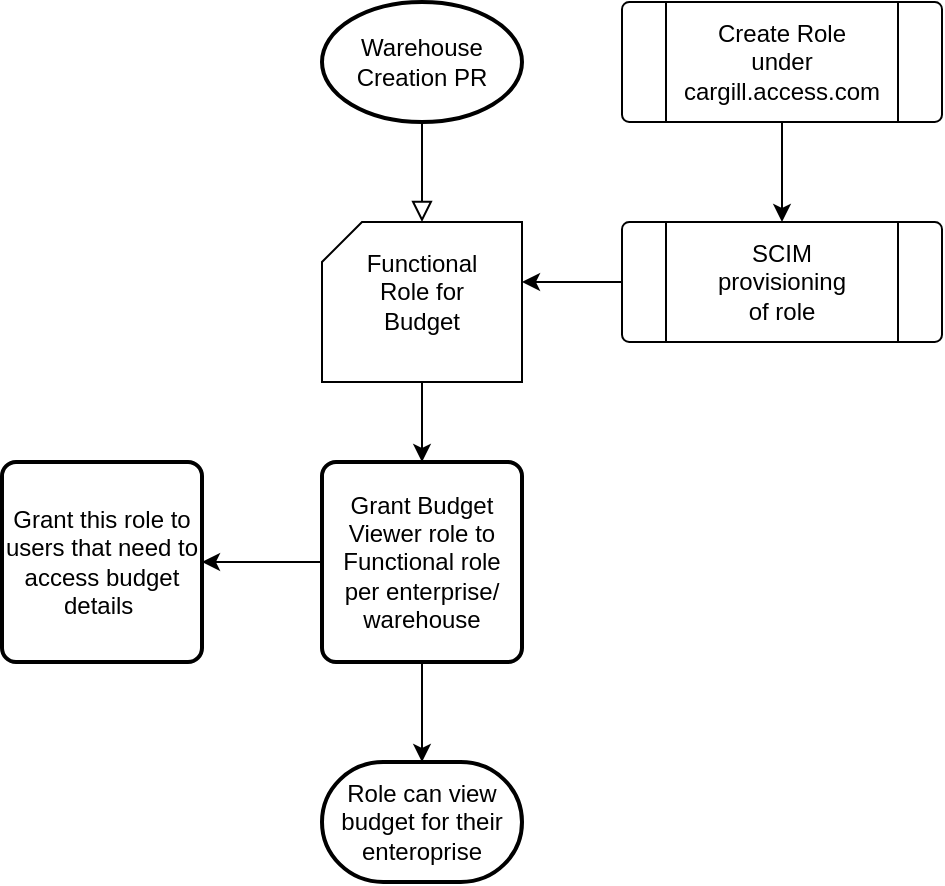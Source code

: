 <mxfile version="24.6.4" type="github">
  <diagram id="C5RBs43oDa-KdzZeNtuy" name="Page-1">
    <mxGraphModel dx="1026" dy="459" grid="1" gridSize="10" guides="1" tooltips="1" connect="1" arrows="1" fold="1" page="1" pageScale="1" pageWidth="827" pageHeight="1169" math="0" shadow="0">
      <root>
        <mxCell id="WIyWlLk6GJQsqaUBKTNV-0" />
        <mxCell id="WIyWlLk6GJQsqaUBKTNV-1" parent="WIyWlLk6GJQsqaUBKTNV-0" />
        <mxCell id="WIyWlLk6GJQsqaUBKTNV-2" value="" style="rounded=0;html=1;jettySize=auto;orthogonalLoop=1;fontSize=11;endArrow=block;endFill=0;endSize=8;strokeWidth=1;shadow=0;labelBackgroundColor=none;edgeStyle=orthogonalEdgeStyle;" parent="WIyWlLk6GJQsqaUBKTNV-1" edge="1">
          <mxGeometry relative="1" as="geometry">
            <mxPoint x="220" y="110" as="sourcePoint" />
            <mxPoint x="220" y="170" as="targetPoint" />
          </mxGeometry>
        </mxCell>
        <mxCell id="89cPKrKdka1kb6DmhnYi-0" value="Warehouse Creation PR" style="strokeWidth=2;html=1;shape=mxgraph.flowchart.start_1;whiteSpace=wrap;" vertex="1" parent="WIyWlLk6GJQsqaUBKTNV-1">
          <mxGeometry x="170" y="60" width="100" height="60" as="geometry" />
        </mxCell>
        <mxCell id="89cPKrKdka1kb6DmhnYi-5" value="" style="edgeStyle=orthogonalEdgeStyle;rounded=0;orthogonalLoop=1;jettySize=auto;html=1;" edge="1" parent="WIyWlLk6GJQsqaUBKTNV-1" source="89cPKrKdka1kb6DmhnYi-1" target="89cPKrKdka1kb6DmhnYi-2">
          <mxGeometry relative="1" as="geometry" />
        </mxCell>
        <mxCell id="89cPKrKdka1kb6DmhnYi-1" value="" style="verticalLabelPosition=bottom;verticalAlign=top;html=1;shape=process;whiteSpace=wrap;rounded=1;size=0.14;arcSize=6;" vertex="1" parent="WIyWlLk6GJQsqaUBKTNV-1">
          <mxGeometry x="320" y="60" width="160" height="60" as="geometry" />
        </mxCell>
        <mxCell id="89cPKrKdka1kb6DmhnYi-4" value="" style="edgeStyle=orthogonalEdgeStyle;rounded=0;orthogonalLoop=1;jettySize=auto;html=1;" edge="1" parent="WIyWlLk6GJQsqaUBKTNV-1" source="89cPKrKdka1kb6DmhnYi-2" target="89cPKrKdka1kb6DmhnYi-3">
          <mxGeometry relative="1" as="geometry">
            <Array as="points">
              <mxPoint x="290" y="200" />
              <mxPoint x="290" y="200" />
            </Array>
          </mxGeometry>
        </mxCell>
        <mxCell id="89cPKrKdka1kb6DmhnYi-2" value="" style="verticalLabelPosition=bottom;verticalAlign=top;html=1;shape=process;whiteSpace=wrap;rounded=1;size=0.14;arcSize=6;" vertex="1" parent="WIyWlLk6GJQsqaUBKTNV-1">
          <mxGeometry x="320" y="170" width="160" height="60" as="geometry" />
        </mxCell>
        <mxCell id="89cPKrKdka1kb6DmhnYi-13" value="" style="edgeStyle=orthogonalEdgeStyle;rounded=0;orthogonalLoop=1;jettySize=auto;html=1;" edge="1" parent="WIyWlLk6GJQsqaUBKTNV-1" source="89cPKrKdka1kb6DmhnYi-3" target="89cPKrKdka1kb6DmhnYi-7">
          <mxGeometry relative="1" as="geometry" />
        </mxCell>
        <mxCell id="89cPKrKdka1kb6DmhnYi-3" value="" style="verticalLabelPosition=bottom;verticalAlign=top;html=1;shape=card;whiteSpace=wrap;size=20;arcSize=12;" vertex="1" parent="WIyWlLk6GJQsqaUBKTNV-1">
          <mxGeometry x="170" y="170" width="100" height="80" as="geometry" />
        </mxCell>
        <mxCell id="89cPKrKdka1kb6DmhnYi-17" value="" style="edgeStyle=orthogonalEdgeStyle;rounded=0;orthogonalLoop=1;jettySize=auto;html=1;" edge="1" parent="WIyWlLk6GJQsqaUBKTNV-1" source="89cPKrKdka1kb6DmhnYi-7" target="89cPKrKdka1kb6DmhnYi-16">
          <mxGeometry relative="1" as="geometry" />
        </mxCell>
        <mxCell id="89cPKrKdka1kb6DmhnYi-19" value="" style="edgeStyle=orthogonalEdgeStyle;rounded=0;orthogonalLoop=1;jettySize=auto;html=1;" edge="1" parent="WIyWlLk6GJQsqaUBKTNV-1" source="89cPKrKdka1kb6DmhnYi-7" target="89cPKrKdka1kb6DmhnYi-18">
          <mxGeometry relative="1" as="geometry" />
        </mxCell>
        <mxCell id="89cPKrKdka1kb6DmhnYi-7" value="Grant Budget Viewer role to Functional role per enterprise/&lt;div&gt;warehouse&lt;/div&gt;" style="rounded=1;whiteSpace=wrap;html=1;absoluteArcSize=1;arcSize=14;strokeWidth=2;" vertex="1" parent="WIyWlLk6GJQsqaUBKTNV-1">
          <mxGeometry x="170" y="290" width="100" height="100" as="geometry" />
        </mxCell>
        <mxCell id="89cPKrKdka1kb6DmhnYi-8" value="Create Role under cargill.access.com" style="text;strokeColor=none;align=center;fillColor=none;html=1;verticalAlign=middle;whiteSpace=wrap;rounded=0;" vertex="1" parent="WIyWlLk6GJQsqaUBKTNV-1">
          <mxGeometry x="370" y="75" width="60" height="30" as="geometry" />
        </mxCell>
        <mxCell id="89cPKrKdka1kb6DmhnYi-11" value="SCIM provisioning of role" style="text;strokeColor=none;align=center;fillColor=none;html=1;verticalAlign=middle;whiteSpace=wrap;rounded=0;" vertex="1" parent="WIyWlLk6GJQsqaUBKTNV-1">
          <mxGeometry x="370" y="185" width="60" height="30" as="geometry" />
        </mxCell>
        <mxCell id="89cPKrKdka1kb6DmhnYi-12" value="Functional Role for Budget" style="text;strokeColor=none;align=center;fillColor=none;html=1;verticalAlign=middle;whiteSpace=wrap;rounded=0;" vertex="1" parent="WIyWlLk6GJQsqaUBKTNV-1">
          <mxGeometry x="190" y="190" width="60" height="30" as="geometry" />
        </mxCell>
        <mxCell id="89cPKrKdka1kb6DmhnYi-14" value="" style="rounded=1;whiteSpace=wrap;html=1;absoluteArcSize=1;arcSize=14;strokeWidth=2;" vertex="1" parent="WIyWlLk6GJQsqaUBKTNV-1">
          <mxGeometry x="10" y="290" width="100" height="100" as="geometry" />
        </mxCell>
        <mxCell id="89cPKrKdka1kb6DmhnYi-16" value="Grant this role to users that need to access budget details&amp;nbsp;" style="text;strokeColor=none;align=center;fillColor=none;html=1;verticalAlign=middle;whiteSpace=wrap;rounded=0;" vertex="1" parent="WIyWlLk6GJQsqaUBKTNV-1">
          <mxGeometry x="10" y="325" width="100" height="30" as="geometry" />
        </mxCell>
        <mxCell id="89cPKrKdka1kb6DmhnYi-18" value="Role can view budget for their enteroprise" style="strokeWidth=2;html=1;shape=mxgraph.flowchart.terminator;whiteSpace=wrap;" vertex="1" parent="WIyWlLk6GJQsqaUBKTNV-1">
          <mxGeometry x="170" y="440" width="100" height="60" as="geometry" />
        </mxCell>
      </root>
    </mxGraphModel>
  </diagram>
</mxfile>
